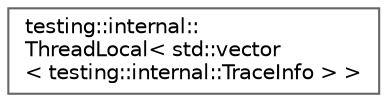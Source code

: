 digraph "Graphical Class Hierarchy"
{
 // LATEX_PDF_SIZE
  bgcolor="transparent";
  edge [fontname=Helvetica,fontsize=10,labelfontname=Helvetica,labelfontsize=10];
  node [fontname=Helvetica,fontsize=10,shape=box,height=0.2,width=0.4];
  rankdir="LR";
  Node0 [id="Node000000",label="testing::internal::\lThreadLocal\< std::vector\l\< testing::internal::TraceInfo \> \>",height=0.2,width=0.4,color="grey40", fillcolor="white", style="filled",URL="$classtesting_1_1internal_1_1_thread_local.html",tooltip=" "];
}

